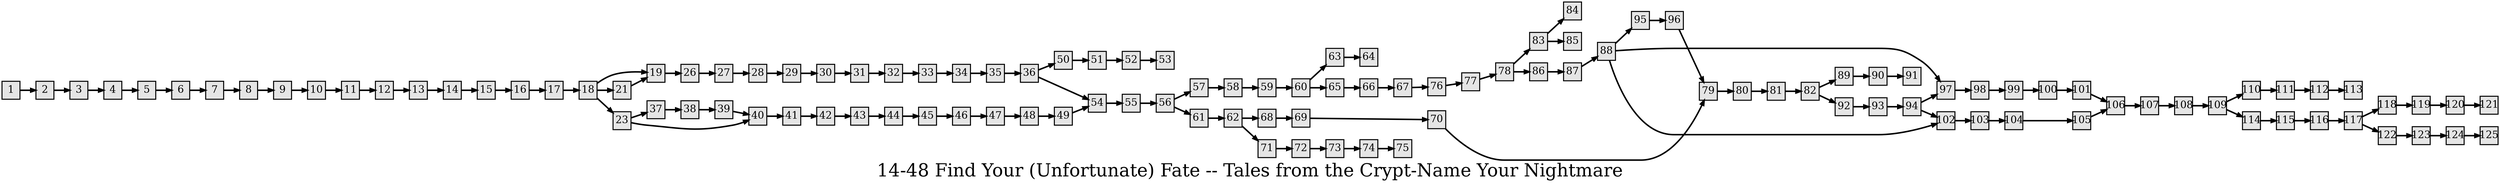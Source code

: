digraph g{
  graph [ label="14-48 Find Your (Unfortunate) Fate -- Tales from the Crypt-Name Your Nightmare" rankdir=LR, ordering=out, fontsize=36, nodesep="0.35", ranksep="0.45"];
  node  [shape=rect, penwidth=2, fontsize=20, style=filled, fillcolor=grey90, margin="0,0", labelfloat=true, regular=true, fixedsize=true];
  edge  [labelfloat=true, penwidth=3, fontsize=12];
  1 -> 2;
  2 -> 3;
  3 -> 4;
  4 -> 5;
  5 -> 6;
  6 -> 7;
  7 -> 8;
  8 -> 9;
  9 -> 10;
  10 -> 11;
  11 -> 12;
  12 -> 13;
  13 -> 14;
  14 -> 15;
  15 -> 16;
  16 -> 17;
  17 -> 18;
  18 -> 19;
  18 -> 21;
  18 -> 23;
  19 -> 26;
  21 -> 19;
  23 -> 37;
  23 -> 40;
  26 -> 27;
  27 -> 28;
  28 -> 29;
  29 -> 30;
  30 -> 31;
  31 -> 32;
  32 -> 33;
  33 -> 34;
  34 -> 35;
  35 -> 36;
  36 -> 50;
  36 -> 54;
  37 -> 38;
  38 -> 39;
  39 -> 40;
  40 -> 41;
  41 -> 42;
  42 -> 43;
  43 -> 44;
  44 -> 45;
  45 -> 46;
  46 -> 47;
  47 -> 48;
  48 -> 49;
  49 -> 54;
  50 -> 51;
  51 -> 52;
  52 -> 53;
  
  54 -> 55;
  55 -> 56;
  56 -> 57;
  56 -> 61;
  57 -> 58;
  58 -> 59;
  59 -> 60;
  60 -> 63;
  60 -> 65;
  61 -> 62;
  62 -> 68;
  62 -> 71;
  63 -> 64;
  65 -> 66;
  66 -> 67;
  67 -> 76;
  68 -> 69;
  69 -> 70;
  70 -> 79;
  71 -> 72;
  72 -> 73;
  73 -> 74;
  74 -> 75;
  76 -> 77;
  77 -> 78;
  78 -> 83;
  78 -> 86;
  79 -> 80;
  80 -> 81;
  81 -> 82;
  82 -> 89;
  82 -> 92;
  83 -> 84;
  83 -> 85;
  86 -> 87;
  87 -> 88;
  88 -> 95;
  88 -> 97;
  88 -> 102;
  89 -> 90;
  90 -> 91;
  92 -> 93;
  93 -> 94;
  94 -> 97;
  94 -> 102;
  95 -> 96;
  96 -> 79;
  97 -> 98;
  98 -> 99;
  99 -> 100;
  100 -> 101;
  101 -> 106;
  102 -> 103;
  103 -> 104;
  104 -> 105;
  105 -> 106;
  106 -> 107;
  107 -> 108;
  108 -> 109;
  109 -> 110;
  109 -> 114;
  110 -> 111;
  111 -> 112;
  112 -> 113;
  114 -> 115;
  115 -> 116;
  116 -> 117;
  117 -> 118;
  117 -> 122;
  118 -> 119;
  119 -> 120;
  120 -> 121;
  122 -> 123;
  123 -> 124;
  124 -> 125;
}

